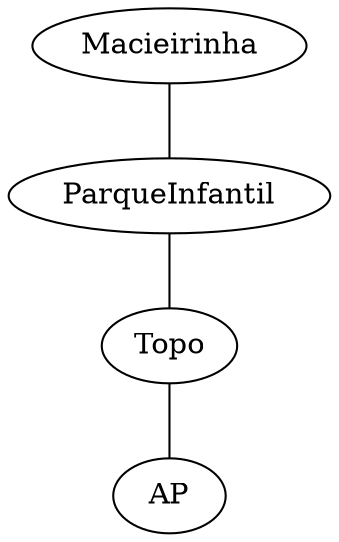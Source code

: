 graph PathGraph {
    "Macieirinha" -- "ParqueInfantil";
    "ParqueInfantil" -- "Topo";
    "Topo" -- "AP";
}
